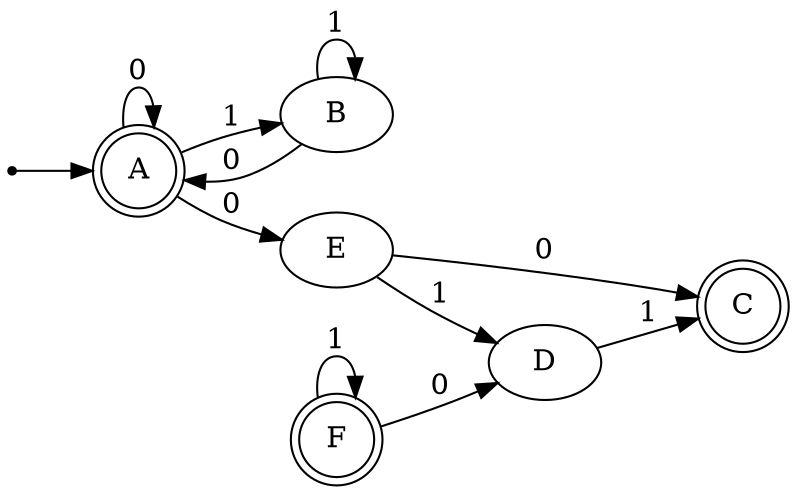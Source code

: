 digraph {
	graph [rankdir=LR]
	ini [shape=point]
	A [shape=doublecircle]
	ini -> A
	B
	C [shape=doublecircle]
	D
	E
	F [shape=doublecircle]
	A -> B [label=1]
	A -> A [label=0]
	A -> E [label=0]
	E -> D [label=1]
	F -> F [label=1]
	D -> C [label=1]
	B -> A [label=0]
	E -> C [label=0]
	F -> D [label=0]
	B -> B [label=1]
}
